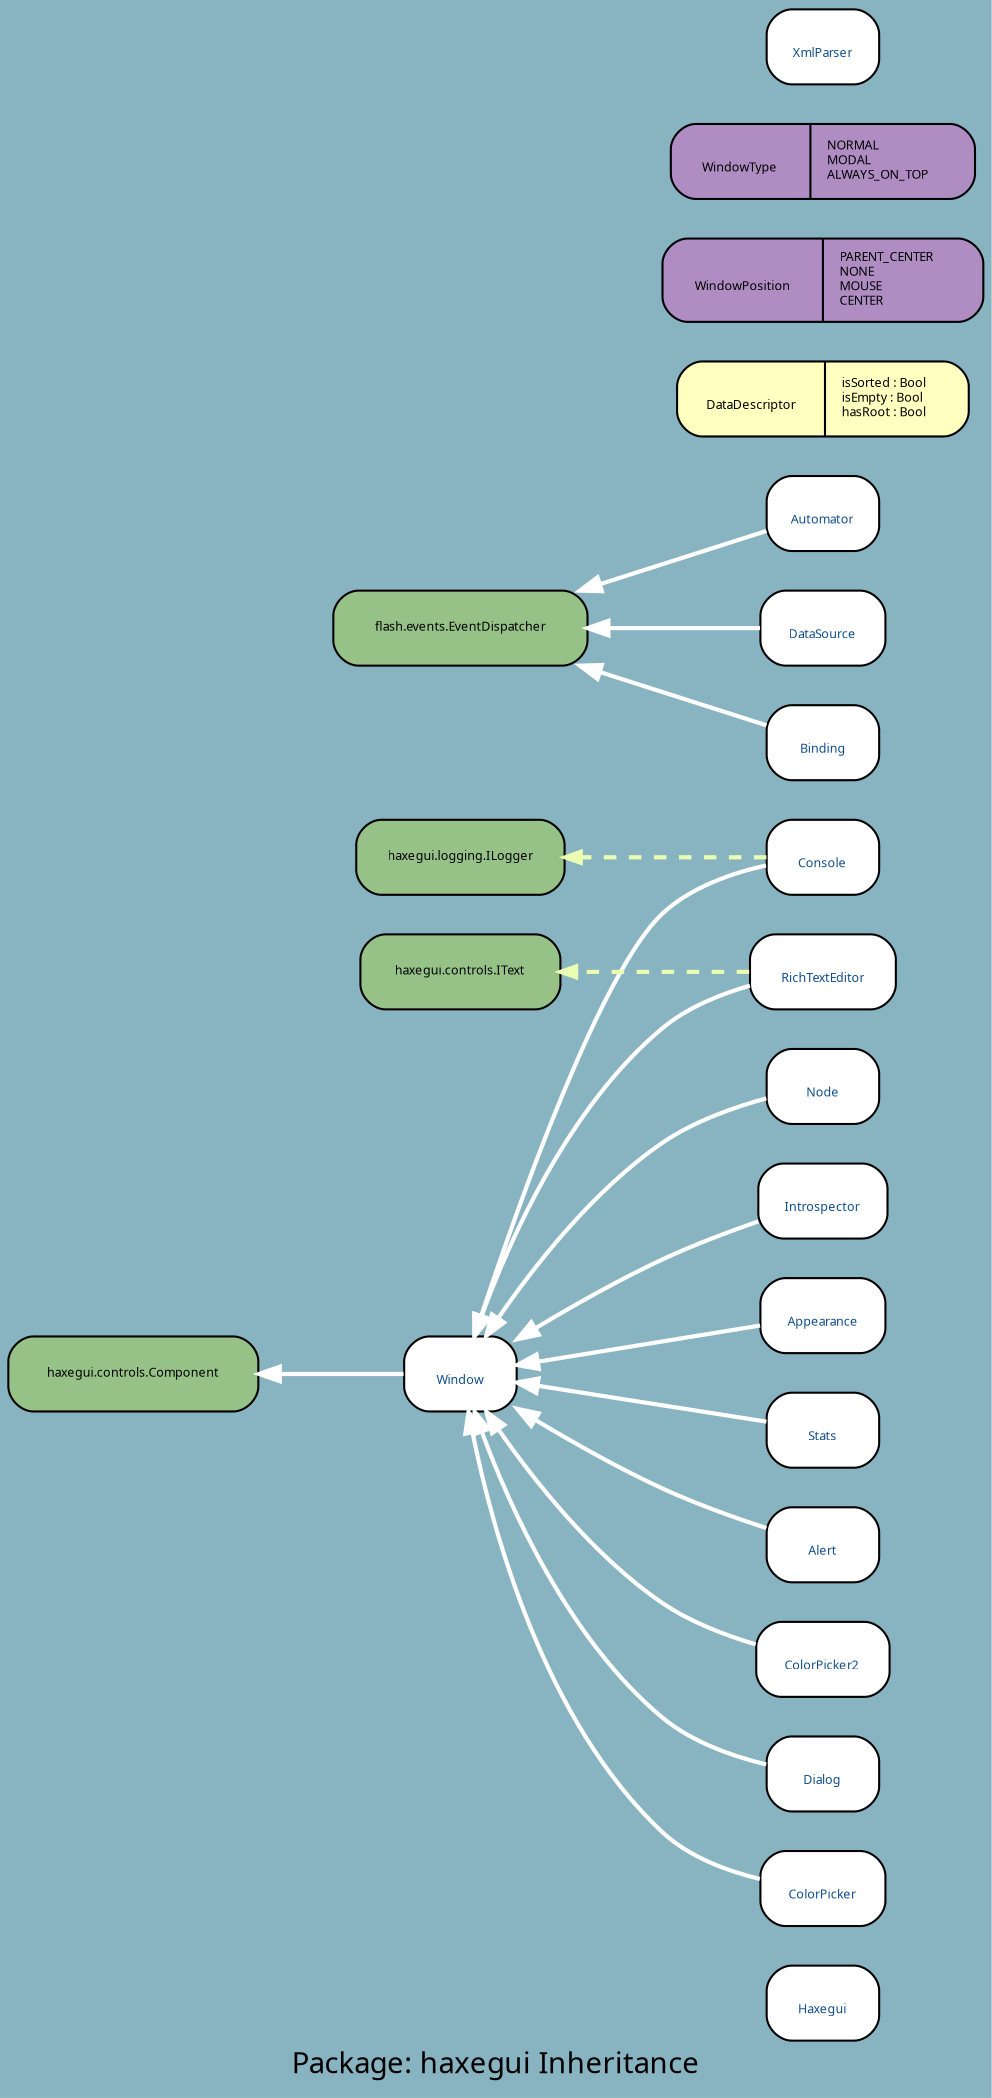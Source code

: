 digraph uml {
	graph [label="Package: haxegui Inheritance", ratio=compress, rankdir=RL, smoothing=avg_dist, overlap=compress, packMode="graph", labelloc=c, fontname="DejaVu Sans Condenesed", fontsize=14, bgcolor="#88B3C1", fontcolor=black];
	node [label="\N", style="rounded,filled", fillcolor="#96c288", fontcolor="#104E8B", fontname="FFF Harmony", fontsize=6, shape=record, color=black];
	edge [fontname=Sans, fontsize=8, minlen="1.2", color=black, fontcolor=black];
	graph [lp="236,12",
		bb="0,0,472,983"];
	"haxegui.Haxegui" [label="{\nHaxegui}", fillcolor=white, URL="../types/haxegui/Haxegui.html", tooltip="\nHaxegui", portPos=w, pos="394,43", rects="367,25,421,61", width="0.75", height="0.50"];
	"haxegui.Window" [label="{\nWindow}", fillcolor=white, URL="../types/haxegui/Window.html", tooltip="\nWindow", portPos=w, pos="218,340", rects="191,322,245,358", width="0.75", height="0.50"];
	"haxegui.controls.Component" [fontcolor=black, pos="60,340", rects="0,322,120,358", width="1.67", height="0.50"];
	"haxegui.Dialog" [label="{\nDialog}", fillcolor=white, URL="../types/haxegui/Dialog.html", tooltip="\nDialog", portPos=w, pos="394,151", rects="367,133,421,169", width="0.75", height="0.50"];
	"haxegui.Console" [label="{\nConsole}", fillcolor=white, URL="../types/haxegui/Console.html", tooltip="\nConsole", portPos=w, pos="394,583", rects="367,565,421,601", width="0.75", height="0.50"];
	"haxegui.logging.ILogger" [fontcolor=black, pos="218,583", rects="168,565,269,601", width="1.39", height="0.50"];
	"haxegui.Automator" [label="{\nAutomator}", fillcolor=white, URL="../types/haxegui/Automator.html", tooltip="\nAutomator", portPos=w, pos="394,745", rects="367,727,422,763", width="0.75", height="0.50"];
	"flash.events.EventDispatcher" [fontcolor=black, pos="218,691", rects="157,673,280,709", width="1.69", height="0.50"];
	"haxegui.RichTextEditor" [label="{\nRichTextEditor}", fillcolor=white, URL="../types/haxegui/RichTextEditor.html", tooltip="\nRichTextEditor", portPos=w, pos="394,529", rects="359,511,430,547", width="0.97", height="0.50"];
	"haxegui.controls.IText" [fontcolor=black, pos="218,529", rects="170,511,266,547", width="1.33", height="0.50"];
	"haxegui.DataDescriptor" [label="{\nDataDescriptor|isSorted : Bool\lisEmpty : Bool\lhasRoot : Bool\l}", fillcolor="#ffffbf", fontcolor=black, pos="394,799", rects="324,781,396,817 396,781,465,817", width="1.94", height="0.50"];
	"haxegui.DataSource" [label="{\nDataSource}", fillcolor=white, URL="../types/haxegui/DataSource.html", tooltip="\nDataSource", portPos=w, pos="394,691", rects="364,673,424,709", width="0.83", height="0.50"];
	"haxegui.WindowPosition" [label="{\nWindowPosition|PARENT_CENTER\lNONE\lMOUSE\lCENTER\l}", fillcolor="#af8dc3", fontcolor=black, pos="394,855", rects="317,835,390,875 390,835,472,875", width="2.14", height="0.56"];
	"haxegui.WindowType" [label="{\nWindowType|NORMAL\lMODAL\lALWAYS_ON_TOP\l}", fillcolor="#af8dc3", fontcolor=black, pos="394,911", rects="321,893,384,929 384,893,468,929", width="2.03", height="0.50"];
	"haxegui.ColorPicker" [label="{\nColorPicker}", fillcolor=white, URL="../types/haxegui/ColorPicker.html", tooltip="\nColorPicker", portPos=w, pos="394,97", rects="364,79,424,115", width="0.83", height="0.50"];
	"haxegui.XmlParser" [label="{\nXmlParser}", fillcolor=white, URL="../types/haxegui/XmlParser.html", tooltip="\nXmlParser", portPos=w, pos="394,965", rects="367,947,421,983", width="0.75", height="0.50"];
	"haxegui.Node" [label="{\nNode}", fillcolor=white, URL="../types/haxegui/Node.html", tooltip="\nNode", portPos=w, pos="394,475", rects="367,457,421,493", width="0.75", height="0.50"];
	"haxegui.Introspector" [label="{\nIntrospector}", fillcolor=white, URL="../types/haxegui/Introspector.html", tooltip="\nIntrospector", portPos=w, pos="394,421", rects="363,403,425,439", width="0.86", height="0.50"];
	"haxegui.Appearance" [label="{\nAppearance}", fillcolor=white, URL="../types/haxegui/Appearance.html", tooltip="\nAppearance", portPos=w, pos="394,367", rects="364,349,425,385", width="0.83", height="0.50"];
	"haxegui.Stats" [label="{\nStats}", fillcolor=white, URL="../types/haxegui/Stats.html", tooltip="\nStats", portPos=w, pos="394,313", rects="367,295,421,331", width="0.75", height="0.50"];
	"haxegui.Binding" [label="{\nBinding}", fillcolor=white, URL="../types/haxegui/Binding.html", tooltip="\nBinding", portPos=w, pos="394,637", rects="367,619,421,655", width="0.75", height="0.50"];
	"haxegui.Alert" [label="{\nAlert}", fillcolor=white, URL="../types/haxegui/Alert.html", tooltip="\nAlert", portPos=w, pos="394,259", rects="367,241,421,277", width="0.75", height="0.50"];
	"haxegui.ColorPicker2" [label="{\nColorPicker2}", fillcolor=white, URL="../types/haxegui/ColorPicker2.html", tooltip="\nColorPicker2", portPos=w, pos="394,205", rects="362,187,427,223", width="0.89", height="0.50"];
	"haxegui.Window" -> "haxegui.controls.Component" [color=white, style=bold, arrowhead=normal, arrowsize="1.0", pos="e,120,340 191,340 175,340 152,340 130,340"];
	"haxegui.Dialog" -> "haxegui.Window" [color=white, style=bold, arrowhead=normal, arrowsize="1.0", pos="e,227,322 367,156 351,159 330,166 316,178 293,197 252,272 232,313"];
	"haxegui.Console" -> "haxegui.Window" [color=white, style=bold, arrowhead=normal, arrowsize="1.0", pos="e,224,358 367,579 351,575 330,568 316,556 287,529 246,420 227,368"];
	"haxegui.Console" -> "haxegui.logging.ILogger" [color="#ebffb2", style="dashed, bold", arrowhead=normal, arrowsize="0.75", pos="e,269,583 367,583 343,583 307,583 277,583"];
	"haxegui.Automator" -> "flash.events.EventDispatcher" [color=white, style=bold, arrowhead=normal, arrowsize="1.0", pos="e,276,709 367,737 345,731 314,721 286,712"];
	"haxegui.RichTextEditor" -> "haxegui.Window" [color=white, style=bold, arrowhead=normal, arrowsize="1.0", pos="e,227,358 359,522 344,518 328,512 316,502 293,483 252,408 232,367"];
	"haxegui.RichTextEditor" -> "haxegui.controls.IText" [color="#ebffb2", style="dashed, bold", arrowhead=normal, arrowsize="0.75", pos="e,266,529 359,529 334,529 302,529 274,529"];
	"haxegui.DataSource" -> "flash.events.EventDispatcher" [color=white, style=bold, arrowhead=normal, arrowsize="1.0", pos="e,280,691 364,691 344,691 316,691 290,691"];
	"haxegui.ColorPicker" -> "haxegui.Window" [color=white, style=bold, arrowhead=normal, arrowsize="1.0", pos="e,221,322 364,102 348,106 329,112 316,124 260,176 233,266 223,312"];
	"haxegui.Node" -> "haxegui.Window" [color=white, style=bold, arrowhead=normal, arrowsize="1.0", pos="e,230,358 367,469 351,465 331,458 316,448 282,427 253,391 236,366"];
	"haxegui.Introspector" -> "haxegui.Window" [color=white, style=bold, arrowhead=normal, arrowsize="1.0", pos="e,245,357 363,412 348,407 331,401 316,394 295,385 272,372 254,362"];
	"haxegui.Appearance" -> "haxegui.Window" [color=white, style=bold, arrowhead=normal, arrowsize="1.0", pos="e,245,344 364,362 333,357 287,351 255,346"];
	"haxegui.Stats" -> "haxegui.Window" [color=white, style=bold, arrowhead=normal, arrowsize="1.0", pos="e,245,336 367,317 337,322 289,329 255,334"];
	"haxegui.Binding" -> "flash.events.EventDispatcher" [color=white, style=bold, arrowhead=normal, arrowsize="1.0", pos="e,276,673 367,645 345,651 314,661 286,670"];
	"haxegui.Alert" -> "haxegui.Window" [color=white, style=bold, arrowhead=normal, arrowsize="1.0", pos="e,245,324 367,267 351,272 332,279 316,286 295,295 272,308 254,318"];
	"haxegui.ColorPicker2" -> "haxegui.Window" [color=white, style=bold, arrowhead=normal, arrowsize="1.0", pos="e,230,322 362,212 347,217 330,223 316,232 282,254 253,289 236,314"];
}
